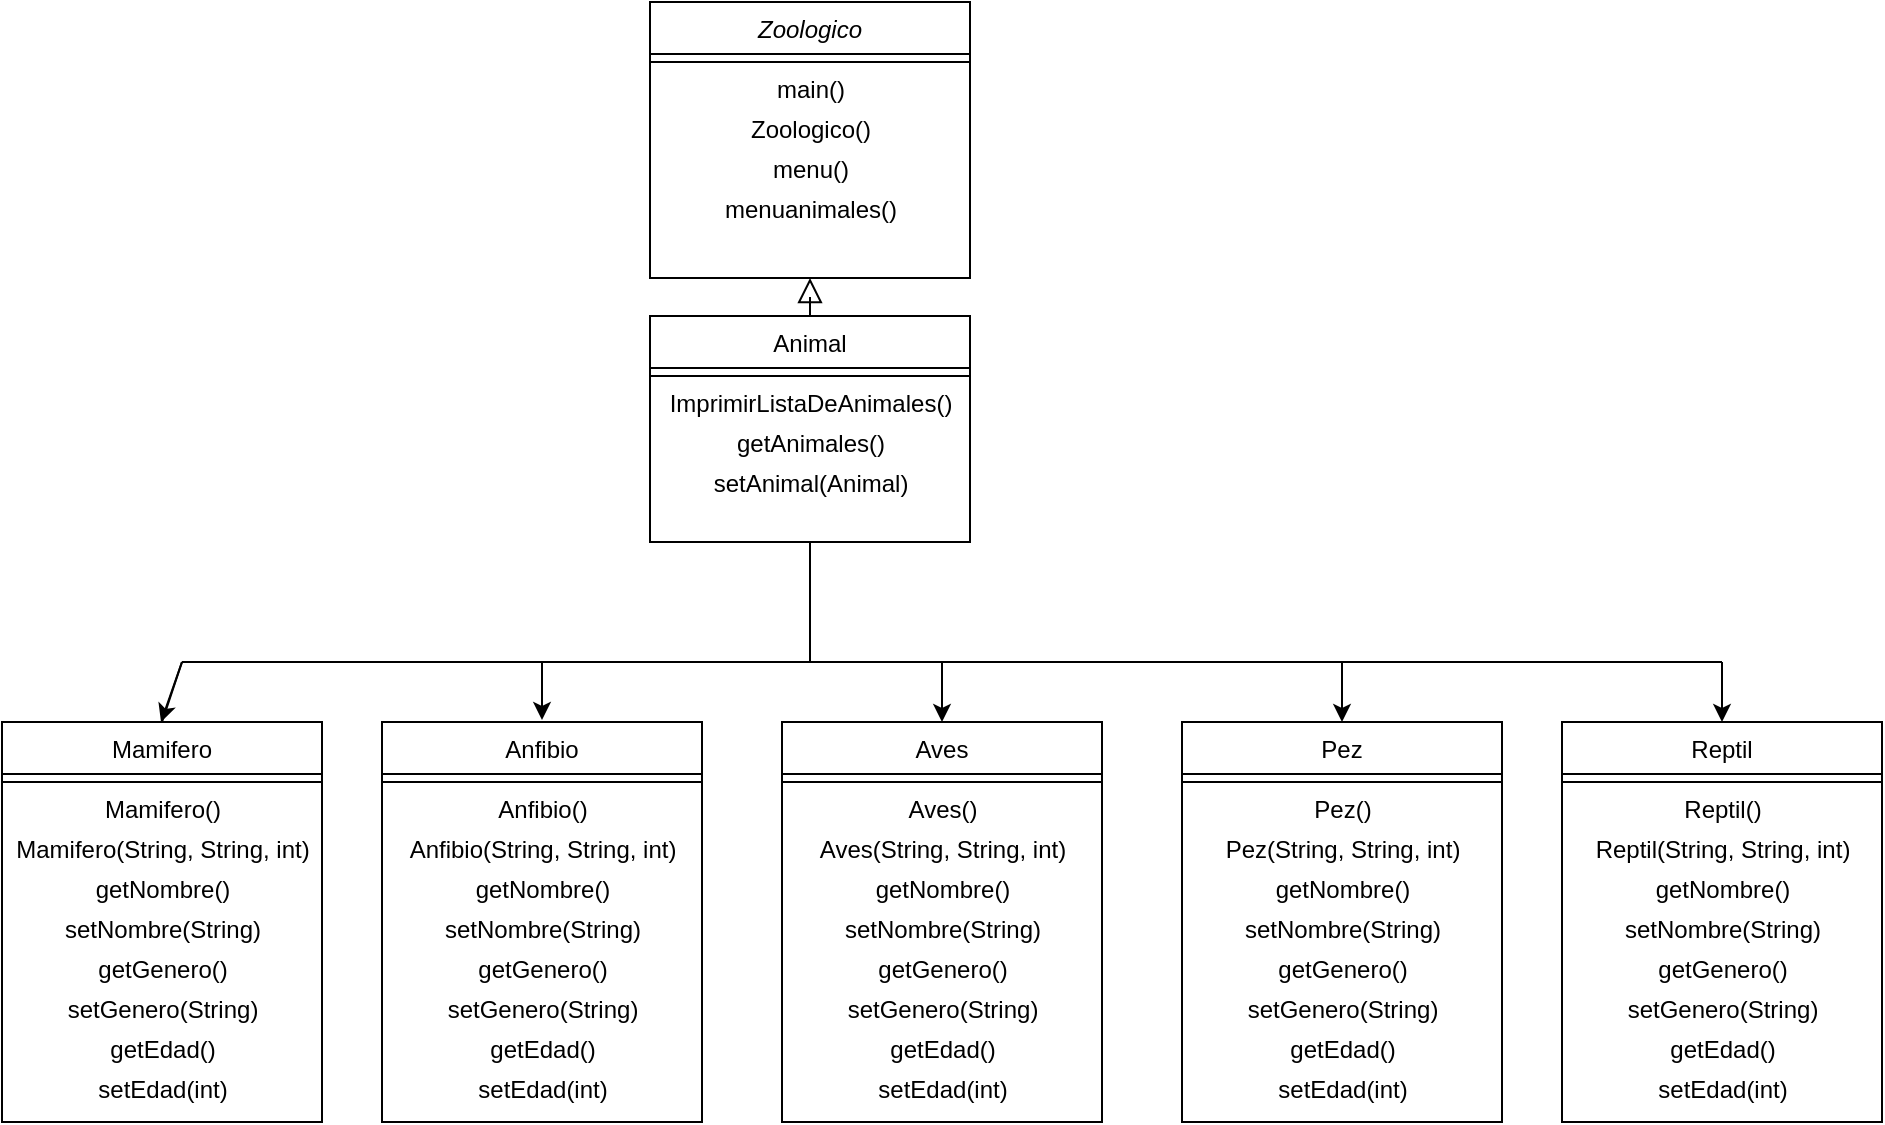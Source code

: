 <mxfile version="13.3.0" type="device"><diagram id="C5RBs43oDa-KdzZeNtuy" name="Page-1"><mxGraphModel dx="868" dy="1651" grid="1" gridSize="10" guides="1" tooltips="1" connect="1" arrows="1" fold="1" page="1" pageScale="1" pageWidth="827" pageHeight="1169" math="0" shadow="0"><root><mxCell id="WIyWlLk6GJQsqaUBKTNV-0"/><mxCell id="WIyWlLk6GJQsqaUBKTNV-1" parent="WIyWlLk6GJQsqaUBKTNV-0"/><mxCell id="zkfFHV4jXpPFQw0GAbJ--16" value="" style="endArrow=block;endSize=10;endFill=0;shadow=0;strokeWidth=1;rounded=0;edgeStyle=elbowEdgeStyle;elbow=vertical;" parent="WIyWlLk6GJQsqaUBKTNV-1" source="zkfFHV4jXpPFQw0GAbJ--13" target="zkfFHV4jXpPFQw0GAbJ--0" edge="1"><mxGeometry width="160" relative="1" as="geometry"><mxPoint x="210" y="373" as="sourcePoint"/><mxPoint x="310" y="271" as="targetPoint"/></mxGeometry></mxCell><mxCell id="zkfFHV4jXpPFQw0GAbJ--13" value="Animal" style="swimlane;fontStyle=0;align=center;verticalAlign=top;childLayout=stackLayout;horizontal=1;startSize=26;horizontalStack=0;resizeParent=1;resizeLast=0;collapsible=1;marginBottom=0;rounded=0;shadow=0;strokeWidth=1;" parent="WIyWlLk6GJQsqaUBKTNV-1" vertex="1"><mxGeometry x="334" y="147" width="160" height="113" as="geometry"><mxRectangle x="340" y="380" width="170" height="26" as="alternateBounds"/></mxGeometry></mxCell><mxCell id="zkfFHV4jXpPFQw0GAbJ--15" value="" style="line;html=1;strokeWidth=1;align=left;verticalAlign=middle;spacingTop=-1;spacingLeft=3;spacingRight=3;rotatable=0;labelPosition=right;points=[];portConstraint=eastwest;" parent="zkfFHV4jXpPFQw0GAbJ--13" vertex="1"><mxGeometry y="26" width="160" height="8" as="geometry"/></mxCell><mxCell id="AOlHSnfmPVqHXkBv43h9-40" value="ImprimirListaDeAnimales()" style="text;html=1;align=center;verticalAlign=middle;resizable=0;points=[];autosize=1;" vertex="1" parent="zkfFHV4jXpPFQw0GAbJ--13"><mxGeometry y="34" width="160" height="20" as="geometry"/></mxCell><mxCell id="AOlHSnfmPVqHXkBv43h9-41" value="getAnimales()" style="text;html=1;align=center;verticalAlign=middle;resizable=0;points=[];autosize=1;" vertex="1" parent="zkfFHV4jXpPFQw0GAbJ--13"><mxGeometry y="54" width="160" height="20" as="geometry"/></mxCell><mxCell id="AOlHSnfmPVqHXkBv43h9-42" value="setAnimal(Animal)" style="text;html=1;align=center;verticalAlign=middle;resizable=0;points=[];autosize=1;" vertex="1" parent="zkfFHV4jXpPFQw0GAbJ--13"><mxGeometry y="74" width="160" height="20" as="geometry"/></mxCell><mxCell id="zkfFHV4jXpPFQw0GAbJ--0" value="Zoologico" style="swimlane;fontStyle=2;align=center;verticalAlign=top;childLayout=stackLayout;horizontal=1;startSize=26;horizontalStack=0;resizeParent=1;resizeLast=0;collapsible=1;marginBottom=0;rounded=0;shadow=0;strokeWidth=1;" parent="WIyWlLk6GJQsqaUBKTNV-1" vertex="1"><mxGeometry x="334" y="-10" width="160" height="138" as="geometry"><mxRectangle x="230" y="140" width="160" height="26" as="alternateBounds"/></mxGeometry></mxCell><mxCell id="zkfFHV4jXpPFQw0GAbJ--4" value="" style="line;html=1;strokeWidth=1;align=left;verticalAlign=middle;spacingTop=-1;spacingLeft=3;spacingRight=3;rotatable=0;labelPosition=right;points=[];portConstraint=eastwest;" parent="zkfFHV4jXpPFQw0GAbJ--0" vertex="1"><mxGeometry y="26" width="160" height="8" as="geometry"/></mxCell><mxCell id="AOlHSnfmPVqHXkBv43h9-0" value="main()" style="text;html=1;align=center;verticalAlign=middle;resizable=0;points=[];autosize=1;" vertex="1" parent="zkfFHV4jXpPFQw0GAbJ--0"><mxGeometry y="34" width="160" height="20" as="geometry"/></mxCell><mxCell id="AOlHSnfmPVqHXkBv43h9-1" value="Zoologico()" style="text;html=1;align=center;verticalAlign=middle;resizable=0;points=[];autosize=1;" vertex="1" parent="zkfFHV4jXpPFQw0GAbJ--0"><mxGeometry y="54" width="160" height="20" as="geometry"/></mxCell><mxCell id="AOlHSnfmPVqHXkBv43h9-2" value="menu()" style="text;html=1;align=center;verticalAlign=middle;resizable=0;points=[];autosize=1;" vertex="1" parent="zkfFHV4jXpPFQw0GAbJ--0"><mxGeometry y="74" width="160" height="20" as="geometry"/></mxCell><mxCell id="AOlHSnfmPVqHXkBv43h9-3" value="menuanimales()" style="text;html=1;align=center;verticalAlign=middle;resizable=0;points=[];autosize=1;" vertex="1" parent="zkfFHV4jXpPFQw0GAbJ--0"><mxGeometry y="94" width="160" height="20" as="geometry"/></mxCell><mxCell id="AOlHSnfmPVqHXkBv43h9-8" value="" style="endArrow=none;html=1;" edge="1" parent="WIyWlLk6GJQsqaUBKTNV-1"><mxGeometry width="50" height="50" relative="1" as="geometry"><mxPoint x="414" y="320" as="sourcePoint"/><mxPoint x="414" y="260" as="targetPoint"/></mxGeometry></mxCell><mxCell id="AOlHSnfmPVqHXkBv43h9-12" value="" style="endArrow=none;html=1;" edge="1" parent="WIyWlLk6GJQsqaUBKTNV-1"><mxGeometry width="50" height="50" relative="1" as="geometry"><mxPoint x="100" y="320" as="sourcePoint"/><mxPoint x="870" y="320" as="targetPoint"/></mxGeometry></mxCell><mxCell id="AOlHSnfmPVqHXkBv43h9-14" value="Mamifero" style="swimlane;fontStyle=0;align=center;verticalAlign=top;childLayout=stackLayout;horizontal=1;startSize=26;horizontalStack=0;resizeParent=1;resizeLast=0;collapsible=1;marginBottom=0;rounded=0;shadow=0;strokeWidth=1;" vertex="1" parent="WIyWlLk6GJQsqaUBKTNV-1"><mxGeometry x="10" y="350" width="160" height="200" as="geometry"><mxRectangle x="340" y="380" width="170" height="26" as="alternateBounds"/></mxGeometry></mxCell><mxCell id="AOlHSnfmPVqHXkBv43h9-15" value="" style="line;html=1;strokeWidth=1;align=left;verticalAlign=middle;spacingTop=-1;spacingLeft=3;spacingRight=3;rotatable=0;labelPosition=right;points=[];portConstraint=eastwest;" vertex="1" parent="AOlHSnfmPVqHXkBv43h9-14"><mxGeometry y="26" width="160" height="8" as="geometry"/></mxCell><mxCell id="AOlHSnfmPVqHXkBv43h9-50" value="Mamifero()" style="text;html=1;align=center;verticalAlign=middle;resizable=0;points=[];autosize=1;" vertex="1" parent="AOlHSnfmPVqHXkBv43h9-14"><mxGeometry y="34" width="160" height="20" as="geometry"/></mxCell><mxCell id="AOlHSnfmPVqHXkBv43h9-51" value="Mamifero(String, String, int)" style="text;html=1;align=center;verticalAlign=middle;resizable=0;points=[];autosize=1;" vertex="1" parent="AOlHSnfmPVqHXkBv43h9-14"><mxGeometry y="54" width="160" height="20" as="geometry"/></mxCell><mxCell id="AOlHSnfmPVqHXkBv43h9-52" value="getNombre()" style="text;html=1;align=center;verticalAlign=middle;resizable=0;points=[];autosize=1;" vertex="1" parent="AOlHSnfmPVqHXkBv43h9-14"><mxGeometry y="74" width="160" height="20" as="geometry"/></mxCell><mxCell id="AOlHSnfmPVqHXkBv43h9-53" value="setNombre(String)" style="text;html=1;align=center;verticalAlign=middle;resizable=0;points=[];autosize=1;" vertex="1" parent="AOlHSnfmPVqHXkBv43h9-14"><mxGeometry y="94" width="160" height="20" as="geometry"/></mxCell><mxCell id="AOlHSnfmPVqHXkBv43h9-54" value="getGenero()" style="text;html=1;align=center;verticalAlign=middle;resizable=0;points=[];autosize=1;" vertex="1" parent="AOlHSnfmPVqHXkBv43h9-14"><mxGeometry y="114" width="160" height="20" as="geometry"/></mxCell><mxCell id="AOlHSnfmPVqHXkBv43h9-55" value="setGenero(String)" style="text;html=1;align=center;verticalAlign=middle;resizable=0;points=[];autosize=1;" vertex="1" parent="AOlHSnfmPVqHXkBv43h9-14"><mxGeometry y="134" width="160" height="20" as="geometry"/></mxCell><mxCell id="AOlHSnfmPVqHXkBv43h9-56" value="getEdad()" style="text;html=1;align=center;verticalAlign=middle;resizable=0;points=[];autosize=1;" vertex="1" parent="AOlHSnfmPVqHXkBv43h9-14"><mxGeometry y="154" width="160" height="20" as="geometry"/></mxCell><mxCell id="AOlHSnfmPVqHXkBv43h9-57" value="setEdad(int)" style="text;html=1;align=center;verticalAlign=middle;resizable=0;points=[];autosize=1;" vertex="1" parent="AOlHSnfmPVqHXkBv43h9-14"><mxGeometry y="174" width="160" height="20" as="geometry"/></mxCell><mxCell id="AOlHSnfmPVqHXkBv43h9-16" value="" style="endArrow=none;html=1;exitX=0.5;exitY=0;exitDx=0;exitDy=0;" edge="1" parent="WIyWlLk6GJQsqaUBKTNV-1" source="AOlHSnfmPVqHXkBv43h9-14"><mxGeometry width="50" height="50" relative="1" as="geometry"><mxPoint x="65" y="360" as="sourcePoint"/><mxPoint x="100" y="320" as="targetPoint"/></mxGeometry></mxCell><mxCell id="AOlHSnfmPVqHXkBv43h9-27" value="" style="endArrow=classic;html=1;" edge="1" parent="WIyWlLk6GJQsqaUBKTNV-1"><mxGeometry width="50" height="50" relative="1" as="geometry"><mxPoint x="100" y="320" as="sourcePoint"/><mxPoint x="89.5" y="350" as="targetPoint"/></mxGeometry></mxCell><mxCell id="AOlHSnfmPVqHXkBv43h9-33" value="" style="endArrow=classic;html=1;" edge="1" parent="WIyWlLk6GJQsqaUBKTNV-1"><mxGeometry width="50" height="50" relative="1" as="geometry"><mxPoint x="480" y="320" as="sourcePoint"/><mxPoint x="480" y="350" as="targetPoint"/></mxGeometry></mxCell><mxCell id="AOlHSnfmPVqHXkBv43h9-34" value="" style="endArrow=classic;html=1;" edge="1" parent="WIyWlLk6GJQsqaUBKTNV-1"><mxGeometry width="50" height="50" relative="1" as="geometry"><mxPoint x="680" y="320" as="sourcePoint"/><mxPoint x="680" y="350" as="targetPoint"/></mxGeometry></mxCell><mxCell id="AOlHSnfmPVqHXkBv43h9-39" value="" style="endArrow=classic;html=1;" edge="1" parent="WIyWlLk6GJQsqaUBKTNV-1"><mxGeometry width="50" height="50" relative="1" as="geometry"><mxPoint x="870" y="320" as="sourcePoint"/><mxPoint x="870" y="350" as="targetPoint"/></mxGeometry></mxCell><mxCell id="AOlHSnfmPVqHXkBv43h9-59" value="Anfibio" style="swimlane;fontStyle=0;align=center;verticalAlign=top;childLayout=stackLayout;horizontal=1;startSize=26;horizontalStack=0;resizeParent=1;resizeLast=0;collapsible=1;marginBottom=0;rounded=0;shadow=0;strokeWidth=1;" vertex="1" parent="WIyWlLk6GJQsqaUBKTNV-1"><mxGeometry x="200" y="350" width="160" height="200" as="geometry"><mxRectangle x="340" y="380" width="170" height="26" as="alternateBounds"/></mxGeometry></mxCell><mxCell id="AOlHSnfmPVqHXkBv43h9-60" value="" style="line;html=1;strokeWidth=1;align=left;verticalAlign=middle;spacingTop=-1;spacingLeft=3;spacingRight=3;rotatable=0;labelPosition=right;points=[];portConstraint=eastwest;" vertex="1" parent="AOlHSnfmPVqHXkBv43h9-59"><mxGeometry y="26" width="160" height="8" as="geometry"/></mxCell><mxCell id="AOlHSnfmPVqHXkBv43h9-61" value="Anfibio()" style="text;html=1;align=center;verticalAlign=middle;resizable=0;points=[];autosize=1;" vertex="1" parent="AOlHSnfmPVqHXkBv43h9-59"><mxGeometry y="34" width="160" height="20" as="geometry"/></mxCell><mxCell id="AOlHSnfmPVqHXkBv43h9-62" value="Anfibio(String, String, int)" style="text;html=1;align=center;verticalAlign=middle;resizable=0;points=[];autosize=1;" vertex="1" parent="AOlHSnfmPVqHXkBv43h9-59"><mxGeometry y="54" width="160" height="20" as="geometry"/></mxCell><mxCell id="AOlHSnfmPVqHXkBv43h9-63" value="getNombre()" style="text;html=1;align=center;verticalAlign=middle;resizable=0;points=[];autosize=1;" vertex="1" parent="AOlHSnfmPVqHXkBv43h9-59"><mxGeometry y="74" width="160" height="20" as="geometry"/></mxCell><mxCell id="AOlHSnfmPVqHXkBv43h9-64" value="setNombre(String)" style="text;html=1;align=center;verticalAlign=middle;resizable=0;points=[];autosize=1;" vertex="1" parent="AOlHSnfmPVqHXkBv43h9-59"><mxGeometry y="94" width="160" height="20" as="geometry"/></mxCell><mxCell id="AOlHSnfmPVqHXkBv43h9-65" value="getGenero()" style="text;html=1;align=center;verticalAlign=middle;resizable=0;points=[];autosize=1;" vertex="1" parent="AOlHSnfmPVqHXkBv43h9-59"><mxGeometry y="114" width="160" height="20" as="geometry"/></mxCell><mxCell id="AOlHSnfmPVqHXkBv43h9-66" value="setGenero(String)" style="text;html=1;align=center;verticalAlign=middle;resizable=0;points=[];autosize=1;" vertex="1" parent="AOlHSnfmPVqHXkBv43h9-59"><mxGeometry y="134" width="160" height="20" as="geometry"/></mxCell><mxCell id="AOlHSnfmPVqHXkBv43h9-67" value="getEdad()" style="text;html=1;align=center;verticalAlign=middle;resizable=0;points=[];autosize=1;" vertex="1" parent="AOlHSnfmPVqHXkBv43h9-59"><mxGeometry y="154" width="160" height="20" as="geometry"/></mxCell><mxCell id="AOlHSnfmPVqHXkBv43h9-68" value="setEdad(int)" style="text;html=1;align=center;verticalAlign=middle;resizable=0;points=[];autosize=1;" vertex="1" parent="AOlHSnfmPVqHXkBv43h9-59"><mxGeometry y="174" width="160" height="20" as="geometry"/></mxCell><mxCell id="AOlHSnfmPVqHXkBv43h9-95" value="Aves" style="swimlane;fontStyle=0;align=center;verticalAlign=top;childLayout=stackLayout;horizontal=1;startSize=26;horizontalStack=0;resizeParent=1;resizeLast=0;collapsible=1;marginBottom=0;rounded=0;shadow=0;strokeWidth=1;" vertex="1" parent="WIyWlLk6GJQsqaUBKTNV-1"><mxGeometry x="400" y="350" width="160" height="200" as="geometry"><mxRectangle x="340" y="380" width="170" height="26" as="alternateBounds"/></mxGeometry></mxCell><mxCell id="AOlHSnfmPVqHXkBv43h9-96" value="" style="line;html=1;strokeWidth=1;align=left;verticalAlign=middle;spacingTop=-1;spacingLeft=3;spacingRight=3;rotatable=0;labelPosition=right;points=[];portConstraint=eastwest;" vertex="1" parent="AOlHSnfmPVqHXkBv43h9-95"><mxGeometry y="26" width="160" height="8" as="geometry"/></mxCell><mxCell id="AOlHSnfmPVqHXkBv43h9-97" value="Aves()" style="text;html=1;align=center;verticalAlign=middle;resizable=0;points=[];autosize=1;" vertex="1" parent="AOlHSnfmPVqHXkBv43h9-95"><mxGeometry y="34" width="160" height="20" as="geometry"/></mxCell><mxCell id="AOlHSnfmPVqHXkBv43h9-98" value="Aves(String, String, int)" style="text;html=1;align=center;verticalAlign=middle;resizable=0;points=[];autosize=1;" vertex="1" parent="AOlHSnfmPVqHXkBv43h9-95"><mxGeometry y="54" width="160" height="20" as="geometry"/></mxCell><mxCell id="AOlHSnfmPVqHXkBv43h9-99" value="getNombre()" style="text;html=1;align=center;verticalAlign=middle;resizable=0;points=[];autosize=1;" vertex="1" parent="AOlHSnfmPVqHXkBv43h9-95"><mxGeometry y="74" width="160" height="20" as="geometry"/></mxCell><mxCell id="AOlHSnfmPVqHXkBv43h9-100" value="setNombre(String)" style="text;html=1;align=center;verticalAlign=middle;resizable=0;points=[];autosize=1;" vertex="1" parent="AOlHSnfmPVqHXkBv43h9-95"><mxGeometry y="94" width="160" height="20" as="geometry"/></mxCell><mxCell id="AOlHSnfmPVqHXkBv43h9-101" value="getGenero()" style="text;html=1;align=center;verticalAlign=middle;resizable=0;points=[];autosize=1;" vertex="1" parent="AOlHSnfmPVqHXkBv43h9-95"><mxGeometry y="114" width="160" height="20" as="geometry"/></mxCell><mxCell id="AOlHSnfmPVqHXkBv43h9-102" value="setGenero(String)" style="text;html=1;align=center;verticalAlign=middle;resizable=0;points=[];autosize=1;" vertex="1" parent="AOlHSnfmPVqHXkBv43h9-95"><mxGeometry y="134" width="160" height="20" as="geometry"/></mxCell><mxCell id="AOlHSnfmPVqHXkBv43h9-103" value="getEdad()" style="text;html=1;align=center;verticalAlign=middle;resizable=0;points=[];autosize=1;" vertex="1" parent="AOlHSnfmPVqHXkBv43h9-95"><mxGeometry y="154" width="160" height="20" as="geometry"/></mxCell><mxCell id="AOlHSnfmPVqHXkBv43h9-104" value="setEdad(int)" style="text;html=1;align=center;verticalAlign=middle;resizable=0;points=[];autosize=1;" vertex="1" parent="AOlHSnfmPVqHXkBv43h9-95"><mxGeometry y="174" width="160" height="20" as="geometry"/></mxCell><mxCell id="AOlHSnfmPVqHXkBv43h9-125" value="Pez" style="swimlane;fontStyle=0;align=center;verticalAlign=top;childLayout=stackLayout;horizontal=1;startSize=26;horizontalStack=0;resizeParent=1;resizeLast=0;collapsible=1;marginBottom=0;rounded=0;shadow=0;strokeWidth=1;" vertex="1" parent="WIyWlLk6GJQsqaUBKTNV-1"><mxGeometry x="600" y="350" width="160" height="200" as="geometry"><mxRectangle x="340" y="380" width="170" height="26" as="alternateBounds"/></mxGeometry></mxCell><mxCell id="AOlHSnfmPVqHXkBv43h9-126" value="" style="line;html=1;strokeWidth=1;align=left;verticalAlign=middle;spacingTop=-1;spacingLeft=3;spacingRight=3;rotatable=0;labelPosition=right;points=[];portConstraint=eastwest;" vertex="1" parent="AOlHSnfmPVqHXkBv43h9-125"><mxGeometry y="26" width="160" height="8" as="geometry"/></mxCell><mxCell id="AOlHSnfmPVqHXkBv43h9-127" value="Pez()" style="text;html=1;align=center;verticalAlign=middle;resizable=0;points=[];autosize=1;" vertex="1" parent="AOlHSnfmPVqHXkBv43h9-125"><mxGeometry y="34" width="160" height="20" as="geometry"/></mxCell><mxCell id="AOlHSnfmPVqHXkBv43h9-128" value="Pez(String, String, int)" style="text;html=1;align=center;verticalAlign=middle;resizable=0;points=[];autosize=1;" vertex="1" parent="AOlHSnfmPVqHXkBv43h9-125"><mxGeometry y="54" width="160" height="20" as="geometry"/></mxCell><mxCell id="AOlHSnfmPVqHXkBv43h9-129" value="getNombre()" style="text;html=1;align=center;verticalAlign=middle;resizable=0;points=[];autosize=1;" vertex="1" parent="AOlHSnfmPVqHXkBv43h9-125"><mxGeometry y="74" width="160" height="20" as="geometry"/></mxCell><mxCell id="AOlHSnfmPVqHXkBv43h9-130" value="setNombre(String)" style="text;html=1;align=center;verticalAlign=middle;resizable=0;points=[];autosize=1;" vertex="1" parent="AOlHSnfmPVqHXkBv43h9-125"><mxGeometry y="94" width="160" height="20" as="geometry"/></mxCell><mxCell id="AOlHSnfmPVqHXkBv43h9-131" value="getGenero()" style="text;html=1;align=center;verticalAlign=middle;resizable=0;points=[];autosize=1;" vertex="1" parent="AOlHSnfmPVqHXkBv43h9-125"><mxGeometry y="114" width="160" height="20" as="geometry"/></mxCell><mxCell id="AOlHSnfmPVqHXkBv43h9-132" value="setGenero(String)" style="text;html=1;align=center;verticalAlign=middle;resizable=0;points=[];autosize=1;" vertex="1" parent="AOlHSnfmPVqHXkBv43h9-125"><mxGeometry y="134" width="160" height="20" as="geometry"/></mxCell><mxCell id="AOlHSnfmPVqHXkBv43h9-133" value="getEdad()" style="text;html=1;align=center;verticalAlign=middle;resizable=0;points=[];autosize=1;" vertex="1" parent="AOlHSnfmPVqHXkBv43h9-125"><mxGeometry y="154" width="160" height="20" as="geometry"/></mxCell><mxCell id="AOlHSnfmPVqHXkBv43h9-134" value="setEdad(int)" style="text;html=1;align=center;verticalAlign=middle;resizable=0;points=[];autosize=1;" vertex="1" parent="AOlHSnfmPVqHXkBv43h9-125"><mxGeometry y="174" width="160" height="20" as="geometry"/></mxCell><mxCell id="AOlHSnfmPVqHXkBv43h9-136" value="Reptil" style="swimlane;fontStyle=0;align=center;verticalAlign=top;childLayout=stackLayout;horizontal=1;startSize=26;horizontalStack=0;resizeParent=1;resizeLast=0;collapsible=1;marginBottom=0;rounded=0;shadow=0;strokeWidth=1;" vertex="1" parent="WIyWlLk6GJQsqaUBKTNV-1"><mxGeometry x="790" y="350" width="160" height="200" as="geometry"><mxRectangle x="340" y="380" width="170" height="26" as="alternateBounds"/></mxGeometry></mxCell><mxCell id="AOlHSnfmPVqHXkBv43h9-137" value="" style="line;html=1;strokeWidth=1;align=left;verticalAlign=middle;spacingTop=-1;spacingLeft=3;spacingRight=3;rotatable=0;labelPosition=right;points=[];portConstraint=eastwest;" vertex="1" parent="AOlHSnfmPVqHXkBv43h9-136"><mxGeometry y="26" width="160" height="8" as="geometry"/></mxCell><mxCell id="AOlHSnfmPVqHXkBv43h9-138" value="Reptil()" style="text;html=1;align=center;verticalAlign=middle;resizable=0;points=[];autosize=1;" vertex="1" parent="AOlHSnfmPVqHXkBv43h9-136"><mxGeometry y="34" width="160" height="20" as="geometry"/></mxCell><mxCell id="AOlHSnfmPVqHXkBv43h9-139" value="Reptil(String, String, int)" style="text;html=1;align=center;verticalAlign=middle;resizable=0;points=[];autosize=1;" vertex="1" parent="AOlHSnfmPVqHXkBv43h9-136"><mxGeometry y="54" width="160" height="20" as="geometry"/></mxCell><mxCell id="AOlHSnfmPVqHXkBv43h9-140" value="getNombre()" style="text;html=1;align=center;verticalAlign=middle;resizable=0;points=[];autosize=1;" vertex="1" parent="AOlHSnfmPVqHXkBv43h9-136"><mxGeometry y="74" width="160" height="20" as="geometry"/></mxCell><mxCell id="AOlHSnfmPVqHXkBv43h9-141" value="setNombre(String)" style="text;html=1;align=center;verticalAlign=middle;resizable=0;points=[];autosize=1;" vertex="1" parent="AOlHSnfmPVqHXkBv43h9-136"><mxGeometry y="94" width="160" height="20" as="geometry"/></mxCell><mxCell id="AOlHSnfmPVqHXkBv43h9-142" value="getGenero()" style="text;html=1;align=center;verticalAlign=middle;resizable=0;points=[];autosize=1;" vertex="1" parent="AOlHSnfmPVqHXkBv43h9-136"><mxGeometry y="114" width="160" height="20" as="geometry"/></mxCell><mxCell id="AOlHSnfmPVqHXkBv43h9-143" value="setGenero(String)" style="text;html=1;align=center;verticalAlign=middle;resizable=0;points=[];autosize=1;" vertex="1" parent="AOlHSnfmPVqHXkBv43h9-136"><mxGeometry y="134" width="160" height="20" as="geometry"/></mxCell><mxCell id="AOlHSnfmPVqHXkBv43h9-144" value="getEdad()" style="text;html=1;align=center;verticalAlign=middle;resizable=0;points=[];autosize=1;" vertex="1" parent="AOlHSnfmPVqHXkBv43h9-136"><mxGeometry y="154" width="160" height="20" as="geometry"/></mxCell><mxCell id="AOlHSnfmPVqHXkBv43h9-145" value="setEdad(int)" style="text;html=1;align=center;verticalAlign=middle;resizable=0;points=[];autosize=1;" vertex="1" parent="AOlHSnfmPVqHXkBv43h9-136"><mxGeometry y="174" width="160" height="20" as="geometry"/></mxCell><mxCell id="AOlHSnfmPVqHXkBv43h9-147" value="" style="endArrow=classic;html=1;" edge="1" parent="WIyWlLk6GJQsqaUBKTNV-1"><mxGeometry width="50" height="50" relative="1" as="geometry"><mxPoint x="280" y="320" as="sourcePoint"/><mxPoint x="280" y="349" as="targetPoint"/></mxGeometry></mxCell></root></mxGraphModel></diagram></mxfile>